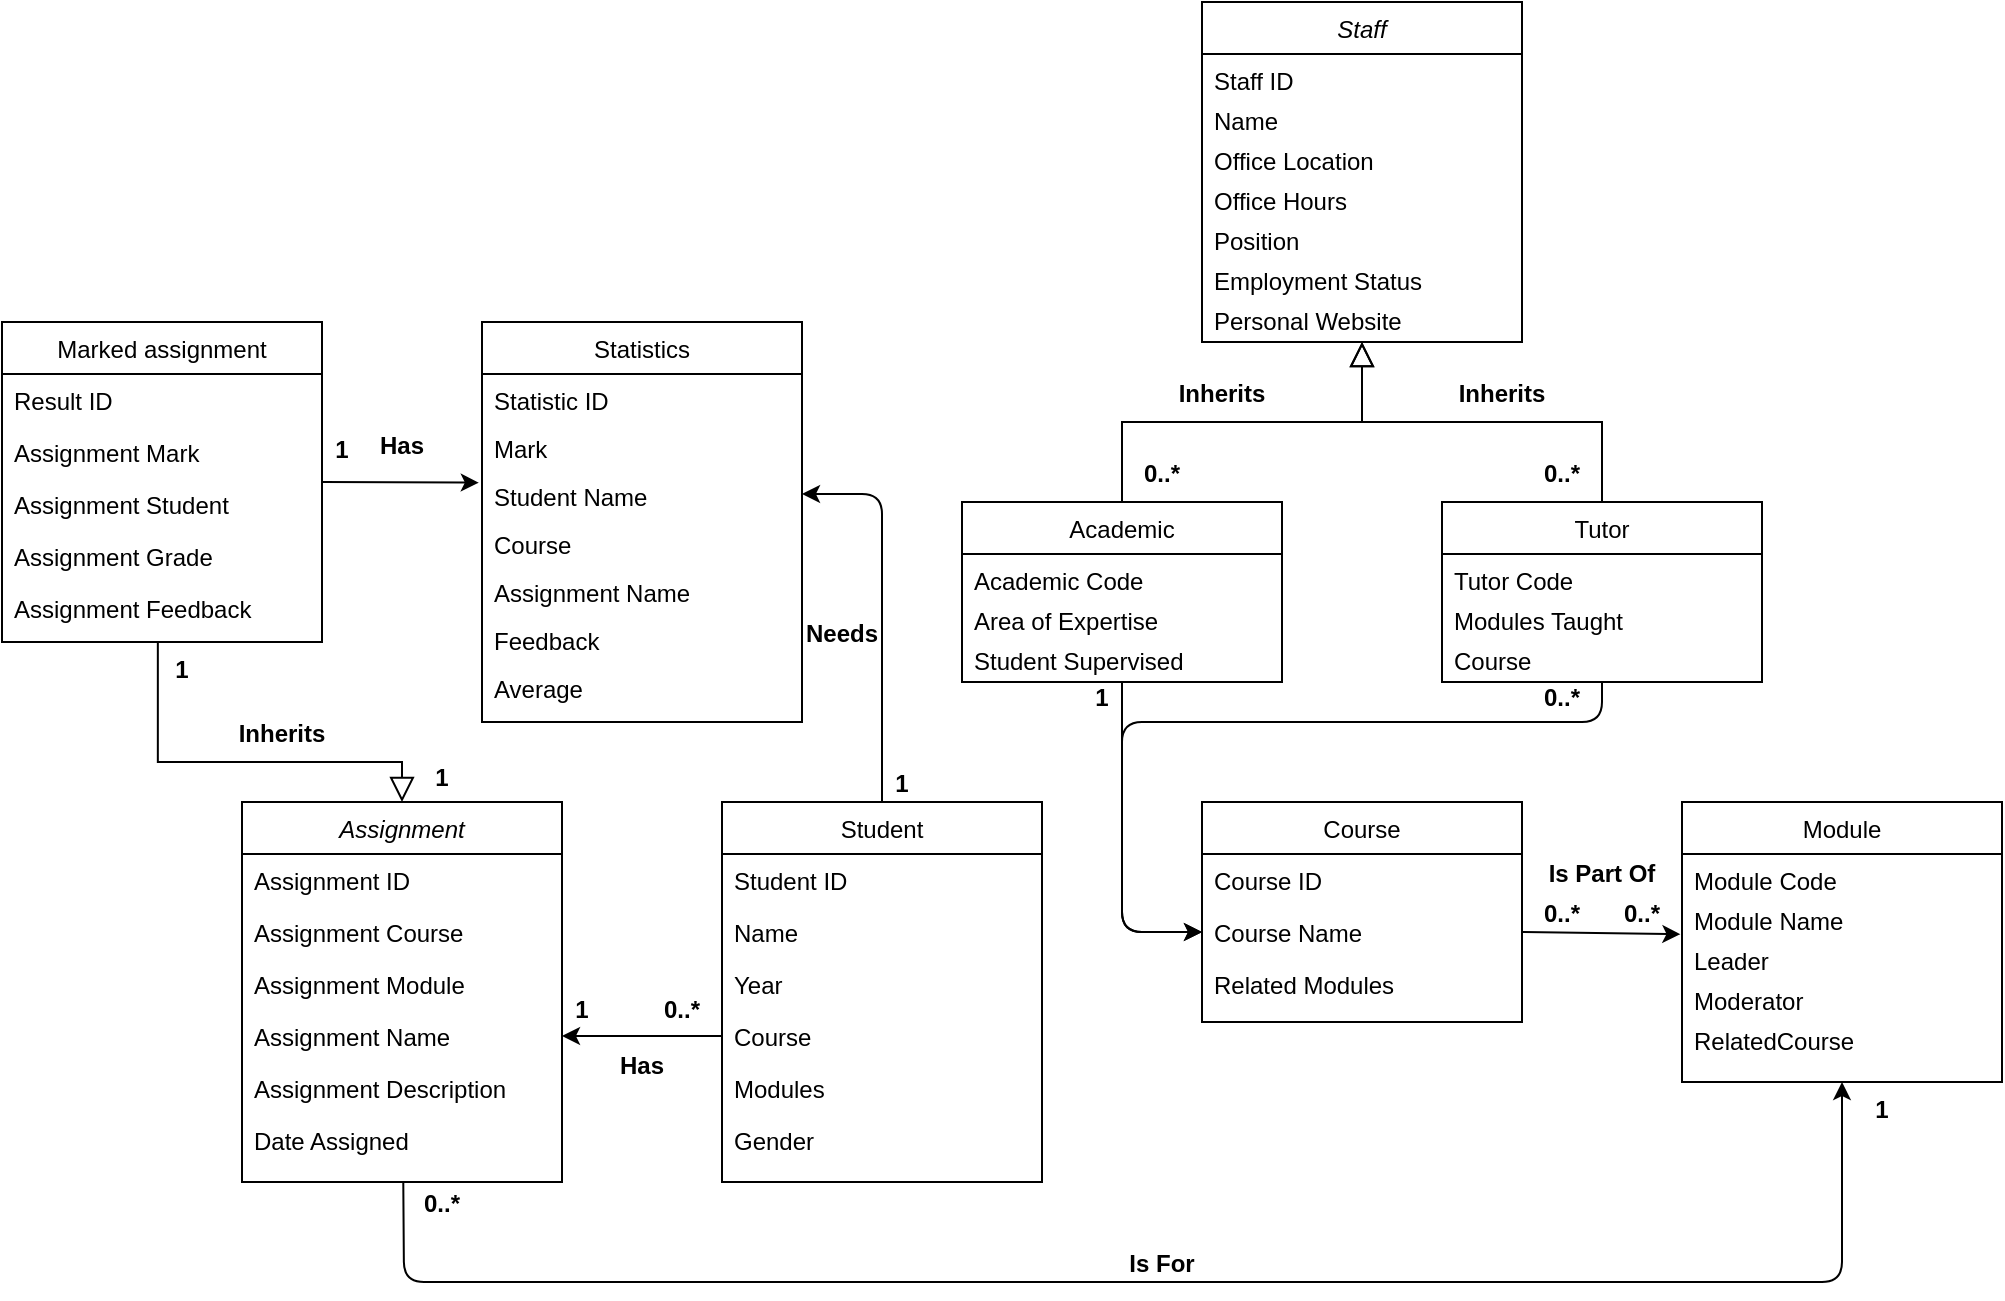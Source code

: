 <mxfile version="13.10.5" type="device"><diagram id="C5RBs43oDa-KdzZeNtuy" name="Page-1"><mxGraphModel dx="2075" dy="677" grid="1" gridSize="10" guides="1" tooltips="1" connect="1" arrows="1" fold="1" page="1" pageScale="1" pageWidth="827" pageHeight="1169" math="0" shadow="0"><root><mxCell id="WIyWlLk6GJQsqaUBKTNV-0"/><mxCell id="WIyWlLk6GJQsqaUBKTNV-1" parent="WIyWlLk6GJQsqaUBKTNV-0"/><mxCell id="zkfFHV4jXpPFQw0GAbJ--0" value="Student" style="swimlane;fontStyle=0;align=center;verticalAlign=top;childLayout=stackLayout;horizontal=1;startSize=26;horizontalStack=0;resizeParent=1;resizeLast=0;collapsible=1;marginBottom=0;rounded=0;shadow=0;strokeWidth=1;" parent="WIyWlLk6GJQsqaUBKTNV-1" vertex="1"><mxGeometry x="-120" y="400" width="160" height="190" as="geometry"><mxRectangle x="230" y="140" width="160" height="26" as="alternateBounds"/></mxGeometry></mxCell><mxCell id="zkfFHV4jXpPFQw0GAbJ--1" value="Student ID" style="text;align=left;verticalAlign=top;spacingLeft=4;spacingRight=4;overflow=hidden;rotatable=0;points=[[0,0.5],[1,0.5]];portConstraint=eastwest;" parent="zkfFHV4jXpPFQw0GAbJ--0" vertex="1"><mxGeometry y="26" width="160" height="26" as="geometry"/></mxCell><mxCell id="kiwdKXvZ2-lB7IH0nXxD-4" value="Name" style="text;align=left;verticalAlign=top;spacingLeft=4;spacingRight=4;overflow=hidden;rotatable=0;points=[[0,0.5],[1,0.5]];portConstraint=eastwest;" vertex="1" parent="zkfFHV4jXpPFQw0GAbJ--0"><mxGeometry y="52" width="160" height="26" as="geometry"/></mxCell><mxCell id="zkfFHV4jXpPFQw0GAbJ--2" value="Year" style="text;align=left;verticalAlign=top;spacingLeft=4;spacingRight=4;overflow=hidden;rotatable=0;points=[[0,0.5],[1,0.5]];portConstraint=eastwest;rounded=0;shadow=0;html=0;" parent="zkfFHV4jXpPFQw0GAbJ--0" vertex="1"><mxGeometry y="78" width="160" height="26" as="geometry"/></mxCell><mxCell id="zkfFHV4jXpPFQw0GAbJ--3" value="Course" style="text;align=left;verticalAlign=top;spacingLeft=4;spacingRight=4;overflow=hidden;rotatable=0;points=[[0,0.5],[1,0.5]];portConstraint=eastwest;rounded=0;shadow=0;html=0;" parent="zkfFHV4jXpPFQw0GAbJ--0" vertex="1"><mxGeometry y="104" width="160" height="26" as="geometry"/></mxCell><mxCell id="zkfFHV4jXpPFQw0GAbJ--5" value="Modules" style="text;align=left;verticalAlign=top;spacingLeft=4;spacingRight=4;overflow=hidden;rotatable=0;points=[[0,0.5],[1,0.5]];portConstraint=eastwest;" parent="zkfFHV4jXpPFQw0GAbJ--0" vertex="1"><mxGeometry y="130" width="160" height="26" as="geometry"/></mxCell><mxCell id="kiwdKXvZ2-lB7IH0nXxD-3" value="Gender" style="text;align=left;verticalAlign=top;spacingLeft=4;spacingRight=4;overflow=hidden;rotatable=0;points=[[0,0.5],[1,0.5]];portConstraint=eastwest;" vertex="1" parent="zkfFHV4jXpPFQw0GAbJ--0"><mxGeometry y="156" width="160" height="34" as="geometry"/></mxCell><mxCell id="zkfFHV4jXpPFQw0GAbJ--13" value="Statistics" style="swimlane;fontStyle=0;align=center;verticalAlign=top;childLayout=stackLayout;horizontal=1;startSize=26;horizontalStack=0;resizeParent=1;resizeLast=0;collapsible=1;marginBottom=0;rounded=0;shadow=0;strokeWidth=1;" parent="WIyWlLk6GJQsqaUBKTNV-1" vertex="1"><mxGeometry x="-240" y="160" width="160" height="200" as="geometry"><mxRectangle x="340" y="380" width="170" height="26" as="alternateBounds"/></mxGeometry></mxCell><mxCell id="zkfFHV4jXpPFQw0GAbJ--14" value="Statistic ID" style="text;align=left;verticalAlign=top;spacingLeft=4;spacingRight=4;overflow=hidden;rotatable=0;points=[[0,0.5],[1,0.5]];portConstraint=eastwest;" parent="zkfFHV4jXpPFQw0GAbJ--13" vertex="1"><mxGeometry y="26" width="160" height="24" as="geometry"/></mxCell><mxCell id="kiwdKXvZ2-lB7IH0nXxD-19" value="Mark" style="text;align=left;verticalAlign=top;spacingLeft=4;spacingRight=4;overflow=hidden;rotatable=0;points=[[0,0.5],[1,0.5]];portConstraint=eastwest;" vertex="1" parent="zkfFHV4jXpPFQw0GAbJ--13"><mxGeometry y="50" width="160" height="24" as="geometry"/></mxCell><mxCell id="kiwdKXvZ2-lB7IH0nXxD-20" value="Student Name" style="text;align=left;verticalAlign=top;spacingLeft=4;spacingRight=4;overflow=hidden;rotatable=0;points=[[0,0.5],[1,0.5]];portConstraint=eastwest;" vertex="1" parent="zkfFHV4jXpPFQw0GAbJ--13"><mxGeometry y="74" width="160" height="24" as="geometry"/></mxCell><mxCell id="kiwdKXvZ2-lB7IH0nXxD-21" value="Course" style="text;align=left;verticalAlign=top;spacingLeft=4;spacingRight=4;overflow=hidden;rotatable=0;points=[[0,0.5],[1,0.5]];portConstraint=eastwest;" vertex="1" parent="zkfFHV4jXpPFQw0GAbJ--13"><mxGeometry y="98" width="160" height="24" as="geometry"/></mxCell><mxCell id="kiwdKXvZ2-lB7IH0nXxD-22" value="Assignment Name" style="text;align=left;verticalAlign=top;spacingLeft=4;spacingRight=4;overflow=hidden;rotatable=0;points=[[0,0.5],[1,0.5]];portConstraint=eastwest;" vertex="1" parent="zkfFHV4jXpPFQw0GAbJ--13"><mxGeometry y="122" width="160" height="24" as="geometry"/></mxCell><mxCell id="kiwdKXvZ2-lB7IH0nXxD-23" value="Feedback" style="text;align=left;verticalAlign=top;spacingLeft=4;spacingRight=4;overflow=hidden;rotatable=0;points=[[0,0.5],[1,0.5]];portConstraint=eastwest;" vertex="1" parent="zkfFHV4jXpPFQw0GAbJ--13"><mxGeometry y="146" width="160" height="24" as="geometry"/></mxCell><mxCell id="kiwdKXvZ2-lB7IH0nXxD-24" value="Average" style="text;align=left;verticalAlign=top;spacingLeft=4;spacingRight=4;overflow=hidden;rotatable=0;points=[[0,0.5],[1,0.5]];portConstraint=eastwest;" vertex="1" parent="zkfFHV4jXpPFQw0GAbJ--13"><mxGeometry y="170" width="160" height="24" as="geometry"/></mxCell><mxCell id="zkfFHV4jXpPFQw0GAbJ--17" value="Course" style="swimlane;fontStyle=0;align=center;verticalAlign=top;childLayout=stackLayout;horizontal=1;startSize=26;horizontalStack=0;resizeParent=1;resizeLast=0;collapsible=1;marginBottom=0;rounded=0;shadow=0;strokeWidth=1;" parent="WIyWlLk6GJQsqaUBKTNV-1" vertex="1"><mxGeometry x="120" y="400" width="160" height="110" as="geometry"><mxRectangle x="550" y="140" width="160" height="26" as="alternateBounds"/></mxGeometry></mxCell><mxCell id="zkfFHV4jXpPFQw0GAbJ--18" value="Course ID" style="text;align=left;verticalAlign=top;spacingLeft=4;spacingRight=4;overflow=hidden;rotatable=0;points=[[0,0.5],[1,0.5]];portConstraint=eastwest;" parent="zkfFHV4jXpPFQw0GAbJ--17" vertex="1"><mxGeometry y="26" width="160" height="26" as="geometry"/></mxCell><mxCell id="zkfFHV4jXpPFQw0GAbJ--19" value="Course Name" style="text;align=left;verticalAlign=top;spacingLeft=4;spacingRight=4;overflow=hidden;rotatable=0;points=[[0,0.5],[1,0.5]];portConstraint=eastwest;rounded=0;shadow=0;html=0;" parent="zkfFHV4jXpPFQw0GAbJ--17" vertex="1"><mxGeometry y="52" width="160" height="26" as="geometry"/></mxCell><mxCell id="zkfFHV4jXpPFQw0GAbJ--20" value="Related Modules" style="text;align=left;verticalAlign=top;spacingLeft=4;spacingRight=4;overflow=hidden;rotatable=0;points=[[0,0.5],[1,0.5]];portConstraint=eastwest;rounded=0;shadow=0;html=0;" parent="zkfFHV4jXpPFQw0GAbJ--17" vertex="1"><mxGeometry y="78" width="160" height="26" as="geometry"/></mxCell><mxCell id="kiwdKXvZ2-lB7IH0nXxD-0" value="Module" style="swimlane;fontStyle=0;align=center;verticalAlign=top;childLayout=stackLayout;horizontal=1;startSize=26;horizontalStack=0;resizeParent=1;resizeLast=0;collapsible=1;marginBottom=0;rounded=0;shadow=0;strokeWidth=1;" vertex="1" parent="WIyWlLk6GJQsqaUBKTNV-1"><mxGeometry x="360" y="400" width="160" height="140" as="geometry"><mxRectangle x="230" y="140" width="160" height="26" as="alternateBounds"/></mxGeometry></mxCell><mxCell id="kiwdKXvZ2-lB7IH0nXxD-12" value="Module Code" style="text;align=left;verticalAlign=top;spacingLeft=4;spacingRight=4;overflow=hidden;rotatable=0;points=[[0,0.5],[1,0.5]];portConstraint=eastwest;" vertex="1" parent="kiwdKXvZ2-lB7IH0nXxD-0"><mxGeometry y="26" width="160" height="20" as="geometry"/></mxCell><mxCell id="kiwdKXvZ2-lB7IH0nXxD-13" value="Module Name" style="text;align=left;verticalAlign=top;spacingLeft=4;spacingRight=4;overflow=hidden;rotatable=0;points=[[0,0.5],[1,0.5]];portConstraint=eastwest;" vertex="1" parent="kiwdKXvZ2-lB7IH0nXxD-0"><mxGeometry y="46" width="160" height="20" as="geometry"/></mxCell><mxCell id="kiwdKXvZ2-lB7IH0nXxD-14" value="Leader" style="text;align=left;verticalAlign=top;spacingLeft=4;spacingRight=4;overflow=hidden;rotatable=0;points=[[0,0.5],[1,0.5]];portConstraint=eastwest;" vertex="1" parent="kiwdKXvZ2-lB7IH0nXxD-0"><mxGeometry y="66" width="160" height="20" as="geometry"/></mxCell><mxCell id="kiwdKXvZ2-lB7IH0nXxD-15" value="Moderator" style="text;align=left;verticalAlign=top;spacingLeft=4;spacingRight=4;overflow=hidden;rotatable=0;points=[[0,0.5],[1,0.5]];portConstraint=eastwest;" vertex="1" parent="kiwdKXvZ2-lB7IH0nXxD-0"><mxGeometry y="86" width="160" height="20" as="geometry"/></mxCell><mxCell id="kiwdKXvZ2-lB7IH0nXxD-16" value="RelatedCourse" style="text;align=left;verticalAlign=top;spacingLeft=4;spacingRight=4;overflow=hidden;rotatable=0;points=[[0,0.5],[1,0.5]];portConstraint=eastwest;" vertex="1" parent="kiwdKXvZ2-lB7IH0nXxD-0"><mxGeometry y="106" width="160" height="20" as="geometry"/></mxCell><mxCell id="kiwdKXvZ2-lB7IH0nXxD-25" value="Assignment" style="swimlane;fontStyle=2;align=center;verticalAlign=top;childLayout=stackLayout;horizontal=1;startSize=26;horizontalStack=0;resizeParent=1;resizeLast=0;collapsible=1;marginBottom=0;rounded=0;shadow=0;strokeWidth=1;" vertex="1" parent="WIyWlLk6GJQsqaUBKTNV-1"><mxGeometry x="-360" y="400" width="160" height="190" as="geometry"><mxRectangle x="230" y="140" width="160" height="26" as="alternateBounds"/></mxGeometry></mxCell><mxCell id="kiwdKXvZ2-lB7IH0nXxD-26" value="Assignment ID" style="text;align=left;verticalAlign=top;spacingLeft=4;spacingRight=4;overflow=hidden;rotatable=0;points=[[0,0.5],[1,0.5]];portConstraint=eastwest;" vertex="1" parent="kiwdKXvZ2-lB7IH0nXxD-25"><mxGeometry y="26" width="160" height="26" as="geometry"/></mxCell><mxCell id="kiwdKXvZ2-lB7IH0nXxD-27" value="Assignment Course" style="text;align=left;verticalAlign=top;spacingLeft=4;spacingRight=4;overflow=hidden;rotatable=0;points=[[0,0.5],[1,0.5]];portConstraint=eastwest;" vertex="1" parent="kiwdKXvZ2-lB7IH0nXxD-25"><mxGeometry y="52" width="160" height="26" as="geometry"/></mxCell><mxCell id="kiwdKXvZ2-lB7IH0nXxD-28" value="Assignment Module" style="text;align=left;verticalAlign=top;spacingLeft=4;spacingRight=4;overflow=hidden;rotatable=0;points=[[0,0.5],[1,0.5]];portConstraint=eastwest;rounded=0;shadow=0;html=0;" vertex="1" parent="kiwdKXvZ2-lB7IH0nXxD-25"><mxGeometry y="78" width="160" height="26" as="geometry"/></mxCell><mxCell id="kiwdKXvZ2-lB7IH0nXxD-29" value="Assignment Name&#10;" style="text;align=left;verticalAlign=top;spacingLeft=4;spacingRight=4;overflow=hidden;rotatable=0;points=[[0,0.5],[1,0.5]];portConstraint=eastwest;rounded=0;shadow=0;html=0;" vertex="1" parent="kiwdKXvZ2-lB7IH0nXxD-25"><mxGeometry y="104" width="160" height="26" as="geometry"/></mxCell><mxCell id="kiwdKXvZ2-lB7IH0nXxD-30" value="Assignment Description" style="text;align=left;verticalAlign=top;spacingLeft=4;spacingRight=4;overflow=hidden;rotatable=0;points=[[0,0.5],[1,0.5]];portConstraint=eastwest;" vertex="1" parent="kiwdKXvZ2-lB7IH0nXxD-25"><mxGeometry y="130" width="160" height="26" as="geometry"/></mxCell><mxCell id="kiwdKXvZ2-lB7IH0nXxD-31" value="Date Assigned" style="text;align=left;verticalAlign=top;spacingLeft=4;spacingRight=4;overflow=hidden;rotatable=0;points=[[0,0.5],[1,0.5]];portConstraint=eastwest;" vertex="1" parent="kiwdKXvZ2-lB7IH0nXxD-25"><mxGeometry y="156" width="160" height="34" as="geometry"/></mxCell><mxCell id="kiwdKXvZ2-lB7IH0nXxD-32" value="Marked assignment" style="swimlane;fontStyle=0;align=center;verticalAlign=top;childLayout=stackLayout;horizontal=1;startSize=26;horizontalStack=0;resizeParent=1;resizeLast=0;collapsible=1;marginBottom=0;rounded=0;shadow=0;strokeWidth=1;" vertex="1" parent="WIyWlLk6GJQsqaUBKTNV-1"><mxGeometry x="-480" y="160" width="160" height="160" as="geometry"><mxRectangle x="230" y="140" width="160" height="26" as="alternateBounds"/></mxGeometry></mxCell><mxCell id="kiwdKXvZ2-lB7IH0nXxD-33" value="Result ID" style="text;align=left;verticalAlign=top;spacingLeft=4;spacingRight=4;overflow=hidden;rotatable=0;points=[[0,0.5],[1,0.5]];portConstraint=eastwest;" vertex="1" parent="kiwdKXvZ2-lB7IH0nXxD-32"><mxGeometry y="26" width="160" height="26" as="geometry"/></mxCell><mxCell id="kiwdKXvZ2-lB7IH0nXxD-34" value="Assignment Mark" style="text;align=left;verticalAlign=top;spacingLeft=4;spacingRight=4;overflow=hidden;rotatable=0;points=[[0,0.5],[1,0.5]];portConstraint=eastwest;" vertex="1" parent="kiwdKXvZ2-lB7IH0nXxD-32"><mxGeometry y="52" width="160" height="26" as="geometry"/></mxCell><mxCell id="kiwdKXvZ2-lB7IH0nXxD-35" value="Assignment Student" style="text;align=left;verticalAlign=top;spacingLeft=4;spacingRight=4;overflow=hidden;rotatable=0;points=[[0,0.5],[1,0.5]];portConstraint=eastwest;rounded=0;shadow=0;html=0;" vertex="1" parent="kiwdKXvZ2-lB7IH0nXxD-32"><mxGeometry y="78" width="160" height="26" as="geometry"/></mxCell><mxCell id="kiwdKXvZ2-lB7IH0nXxD-36" value="Assignment Grade&#10;" style="text;align=left;verticalAlign=top;spacingLeft=4;spacingRight=4;overflow=hidden;rotatable=0;points=[[0,0.5],[1,0.5]];portConstraint=eastwest;rounded=0;shadow=0;html=0;" vertex="1" parent="kiwdKXvZ2-lB7IH0nXxD-32"><mxGeometry y="104" width="160" height="26" as="geometry"/></mxCell><mxCell id="kiwdKXvZ2-lB7IH0nXxD-37" value="Assignment Feedback" style="text;align=left;verticalAlign=top;spacingLeft=4;spacingRight=4;overflow=hidden;rotatable=0;points=[[0,0.5],[1,0.5]];portConstraint=eastwest;" vertex="1" parent="kiwdKXvZ2-lB7IH0nXxD-32"><mxGeometry y="130" width="160" height="26" as="geometry"/></mxCell><mxCell id="kiwdKXvZ2-lB7IH0nXxD-43" value="Tutor" style="swimlane;fontStyle=0;align=center;verticalAlign=top;childLayout=stackLayout;horizontal=1;startSize=26;horizontalStack=0;resizeParent=1;resizeLast=0;collapsible=1;marginBottom=0;rounded=0;shadow=0;strokeWidth=1;" vertex="1" parent="WIyWlLk6GJQsqaUBKTNV-1"><mxGeometry x="240" y="250" width="160" height="90" as="geometry"><mxRectangle x="230" y="140" width="160" height="26" as="alternateBounds"/></mxGeometry></mxCell><mxCell id="kiwdKXvZ2-lB7IH0nXxD-44" value="Tutor Code" style="text;align=left;verticalAlign=top;spacingLeft=4;spacingRight=4;overflow=hidden;rotatable=0;points=[[0,0.5],[1,0.5]];portConstraint=eastwest;" vertex="1" parent="kiwdKXvZ2-lB7IH0nXxD-43"><mxGeometry y="26" width="160" height="20" as="geometry"/></mxCell><mxCell id="kiwdKXvZ2-lB7IH0nXxD-45" value="Modules Taught" style="text;align=left;verticalAlign=top;spacingLeft=4;spacingRight=4;overflow=hidden;rotatable=0;points=[[0,0.5],[1,0.5]];portConstraint=eastwest;" vertex="1" parent="kiwdKXvZ2-lB7IH0nXxD-43"><mxGeometry y="46" width="160" height="20" as="geometry"/></mxCell><mxCell id="kiwdKXvZ2-lB7IH0nXxD-46" value="Course" style="text;align=left;verticalAlign=top;spacingLeft=4;spacingRight=4;overflow=hidden;rotatable=0;points=[[0,0.5],[1,0.5]];portConstraint=eastwest;" vertex="1" parent="kiwdKXvZ2-lB7IH0nXxD-43"><mxGeometry y="66" width="160" height="20" as="geometry"/></mxCell><mxCell id="kiwdKXvZ2-lB7IH0nXxD-49" value="Academic" style="swimlane;fontStyle=0;align=center;verticalAlign=top;childLayout=stackLayout;horizontal=1;startSize=26;horizontalStack=0;resizeParent=1;resizeLast=0;collapsible=1;marginBottom=0;rounded=0;shadow=0;strokeWidth=1;" vertex="1" parent="WIyWlLk6GJQsqaUBKTNV-1"><mxGeometry y="250" width="160" height="90" as="geometry"><mxRectangle x="230" y="140" width="160" height="26" as="alternateBounds"/></mxGeometry></mxCell><mxCell id="kiwdKXvZ2-lB7IH0nXxD-50" value="Academic Code" style="text;align=left;verticalAlign=top;spacingLeft=4;spacingRight=4;overflow=hidden;rotatable=0;points=[[0,0.5],[1,0.5]];portConstraint=eastwest;" vertex="1" parent="kiwdKXvZ2-lB7IH0nXxD-49"><mxGeometry y="26" width="160" height="20" as="geometry"/></mxCell><mxCell id="kiwdKXvZ2-lB7IH0nXxD-51" value="Area of Expertise" style="text;align=left;verticalAlign=top;spacingLeft=4;spacingRight=4;overflow=hidden;rotatable=0;points=[[0,0.5],[1,0.5]];portConstraint=eastwest;" vertex="1" parent="kiwdKXvZ2-lB7IH0nXxD-49"><mxGeometry y="46" width="160" height="20" as="geometry"/></mxCell><mxCell id="kiwdKXvZ2-lB7IH0nXxD-52" value="Student Supervised" style="text;align=left;verticalAlign=top;spacingLeft=4;spacingRight=4;overflow=hidden;rotatable=0;points=[[0,0.5],[1,0.5]];portConstraint=eastwest;" vertex="1" parent="kiwdKXvZ2-lB7IH0nXxD-49"><mxGeometry y="66" width="160" height="20" as="geometry"/></mxCell><mxCell id="kiwdKXvZ2-lB7IH0nXxD-55" value="Staff" style="swimlane;fontStyle=2;align=center;verticalAlign=top;childLayout=stackLayout;horizontal=1;startSize=26;horizontalStack=0;resizeParent=1;resizeLast=0;collapsible=1;marginBottom=0;rounded=0;shadow=0;strokeWidth=1;" vertex="1" parent="WIyWlLk6GJQsqaUBKTNV-1"><mxGeometry x="120" width="160" height="170" as="geometry"><mxRectangle x="230" y="140" width="160" height="26" as="alternateBounds"/></mxGeometry></mxCell><mxCell id="kiwdKXvZ2-lB7IH0nXxD-56" value="Staff ID" style="text;align=left;verticalAlign=top;spacingLeft=4;spacingRight=4;overflow=hidden;rotatable=0;points=[[0,0.5],[1,0.5]];portConstraint=eastwest;" vertex="1" parent="kiwdKXvZ2-lB7IH0nXxD-55"><mxGeometry y="26" width="160" height="20" as="geometry"/></mxCell><mxCell id="kiwdKXvZ2-lB7IH0nXxD-57" value="Name" style="text;align=left;verticalAlign=top;spacingLeft=4;spacingRight=4;overflow=hidden;rotatable=0;points=[[0,0.5],[1,0.5]];portConstraint=eastwest;" vertex="1" parent="kiwdKXvZ2-lB7IH0nXxD-55"><mxGeometry y="46" width="160" height="20" as="geometry"/></mxCell><mxCell id="kiwdKXvZ2-lB7IH0nXxD-58" value="Office Location" style="text;align=left;verticalAlign=top;spacingLeft=4;spacingRight=4;overflow=hidden;rotatable=0;points=[[0,0.5],[1,0.5]];portConstraint=eastwest;" vertex="1" parent="kiwdKXvZ2-lB7IH0nXxD-55"><mxGeometry y="66" width="160" height="20" as="geometry"/></mxCell><mxCell id="kiwdKXvZ2-lB7IH0nXxD-59" value="Office Hours" style="text;align=left;verticalAlign=top;spacingLeft=4;spacingRight=4;overflow=hidden;rotatable=0;points=[[0,0.5],[1,0.5]];portConstraint=eastwest;" vertex="1" parent="kiwdKXvZ2-lB7IH0nXxD-55"><mxGeometry y="86" width="160" height="20" as="geometry"/></mxCell><mxCell id="kiwdKXvZ2-lB7IH0nXxD-60" value="Position&#10;" style="text;align=left;verticalAlign=top;spacingLeft=4;spacingRight=4;overflow=hidden;rotatable=0;points=[[0,0.5],[1,0.5]];portConstraint=eastwest;" vertex="1" parent="kiwdKXvZ2-lB7IH0nXxD-55"><mxGeometry y="106" width="160" height="20" as="geometry"/></mxCell><mxCell id="kiwdKXvZ2-lB7IH0nXxD-61" value="Employment Status" style="text;align=left;verticalAlign=top;spacingLeft=4;spacingRight=4;overflow=hidden;rotatable=0;points=[[0,0.5],[1,0.5]];portConstraint=eastwest;" vertex="1" parent="kiwdKXvZ2-lB7IH0nXxD-55"><mxGeometry y="126" width="160" height="20" as="geometry"/></mxCell><mxCell id="kiwdKXvZ2-lB7IH0nXxD-62" value="Personal Website" style="text;align=left;verticalAlign=top;spacingLeft=4;spacingRight=4;overflow=hidden;rotatable=0;points=[[0,0.5],[1,0.5]];portConstraint=eastwest;" vertex="1" parent="kiwdKXvZ2-lB7IH0nXxD-55"><mxGeometry y="146" width="160" height="20" as="geometry"/></mxCell><mxCell id="kiwdKXvZ2-lB7IH0nXxD-64" value="" style="endArrow=block;endSize=10;endFill=0;shadow=0;strokeWidth=1;rounded=0;edgeStyle=elbowEdgeStyle;elbow=vertical;exitX=0.5;exitY=0;exitDx=0;exitDy=0;" edge="1" parent="WIyWlLk6GJQsqaUBKTNV-1" source="kiwdKXvZ2-lB7IH0nXxD-43"><mxGeometry width="160" relative="1" as="geometry"><mxPoint x="320" y="240" as="sourcePoint"/><mxPoint x="200" y="170" as="targetPoint"/></mxGeometry></mxCell><mxCell id="kiwdKXvZ2-lB7IH0nXxD-63" value="" style="endArrow=block;endSize=10;endFill=0;shadow=0;strokeWidth=1;rounded=0;edgeStyle=elbowEdgeStyle;elbow=vertical;exitX=0.5;exitY=0;exitDx=0;exitDy=0;entryX=0.5;entryY=1;entryDx=0;entryDy=0;" edge="1" parent="WIyWlLk6GJQsqaUBKTNV-1" source="kiwdKXvZ2-lB7IH0nXxD-49" target="kiwdKXvZ2-lB7IH0nXxD-55"><mxGeometry width="160" relative="1" as="geometry"><mxPoint x="80" y="210" as="sourcePoint"/><mxPoint x="190" y="180" as="targetPoint"/><Array as="points"><mxPoint x="130" y="210"/></Array></mxGeometry></mxCell><mxCell id="kiwdKXvZ2-lB7IH0nXxD-71" value="" style="endArrow=block;endSize=10;endFill=0;shadow=0;strokeWidth=1;rounded=0;edgeStyle=elbowEdgeStyle;elbow=vertical;entryX=0.5;entryY=0;entryDx=0;entryDy=0;exitX=0.487;exitY=1.149;exitDx=0;exitDy=0;exitPerimeter=0;" edge="1" parent="WIyWlLk6GJQsqaUBKTNV-1" source="kiwdKXvZ2-lB7IH0nXxD-37" target="kiwdKXvZ2-lB7IH0nXxD-25"><mxGeometry width="160" relative="1" as="geometry"><mxPoint x="-350" y="240" as="sourcePoint"/><mxPoint x="899" y="200" as="targetPoint"/><Array as="points"><mxPoint x="-390" y="380"/></Array></mxGeometry></mxCell><mxCell id="kiwdKXvZ2-lB7IH0nXxD-83" value="" style="endArrow=classic;html=1;exitX=1;exitY=0.5;exitDx=0;exitDy=0;entryX=-0.005;entryY=0.004;entryDx=0;entryDy=0;entryPerimeter=0;" edge="1" parent="WIyWlLk6GJQsqaUBKTNV-1" source="zkfFHV4jXpPFQw0GAbJ--19" target="kiwdKXvZ2-lB7IH0nXxD-14"><mxGeometry width="50" height="50" relative="1" as="geometry"><mxPoint x="280" y="520.5" as="sourcePoint"/><mxPoint x="357" y="522" as="targetPoint"/></mxGeometry></mxCell><mxCell id="kiwdKXvZ2-lB7IH0nXxD-84" value="" style="endArrow=classic;html=1;exitX=0;exitY=0.5;exitDx=0;exitDy=0;entryX=1;entryY=0.5;entryDx=0;entryDy=0;" edge="1" parent="WIyWlLk6GJQsqaUBKTNV-1" source="zkfFHV4jXpPFQw0GAbJ--3" target="kiwdKXvZ2-lB7IH0nXxD-29"><mxGeometry width="50" height="50" relative="1" as="geometry"><mxPoint y="510" as="sourcePoint"/><mxPoint x="50" y="460" as="targetPoint"/></mxGeometry></mxCell><mxCell id="kiwdKXvZ2-lB7IH0nXxD-85" value="" style="endArrow=classic;html=1;exitX=1;exitY=0.5;exitDx=0;exitDy=0;entryX=-0.01;entryY=0.263;entryDx=0;entryDy=0;entryPerimeter=0;" edge="1" parent="WIyWlLk6GJQsqaUBKTNV-1" source="kiwdKXvZ2-lB7IH0nXxD-32" target="kiwdKXvZ2-lB7IH0nXxD-20"><mxGeometry width="50" height="50" relative="1" as="geometry"><mxPoint y="430" as="sourcePoint"/><mxPoint x="50" y="380" as="targetPoint"/></mxGeometry></mxCell><mxCell id="kiwdKXvZ2-lB7IH0nXxD-86" value="" style="endArrow=classic;html=1;exitX=0.5;exitY=1;exitDx=0;exitDy=0;entryX=0;entryY=0.5;entryDx=0;entryDy=0;" edge="1" parent="WIyWlLk6GJQsqaUBKTNV-1" source="kiwdKXvZ2-lB7IH0nXxD-49" target="zkfFHV4jXpPFQw0GAbJ--19"><mxGeometry width="50" height="50" relative="1" as="geometry"><mxPoint x="220" y="230" as="sourcePoint"/><mxPoint x="250" y="230" as="targetPoint"/><Array as="points"><mxPoint x="80" y="465"/></Array></mxGeometry></mxCell><mxCell id="kiwdKXvZ2-lB7IH0nXxD-88" value="" style="endArrow=classic;html=1;exitX=0.5;exitY=1;exitDx=0;exitDy=0;entryX=0;entryY=0.5;entryDx=0;entryDy=0;" edge="1" parent="WIyWlLk6GJQsqaUBKTNV-1" source="kiwdKXvZ2-lB7IH0nXxD-43" target="zkfFHV4jXpPFQw0GAbJ--19"><mxGeometry width="50" height="50" relative="1" as="geometry"><mxPoint x="330" y="410" as="sourcePoint"/><mxPoint x="380" y="360" as="targetPoint"/><Array as="points"><mxPoint x="320" y="360"/><mxPoint x="80" y="360"/><mxPoint x="80" y="465"/></Array></mxGeometry></mxCell><mxCell id="kiwdKXvZ2-lB7IH0nXxD-89" value="" style="endArrow=classic;html=1;exitX=0.5;exitY=0;exitDx=0;exitDy=0;entryX=1;entryY=0.5;entryDx=0;entryDy=0;" edge="1" parent="WIyWlLk6GJQsqaUBKTNV-1" source="zkfFHV4jXpPFQw0GAbJ--0" target="kiwdKXvZ2-lB7IH0nXxD-20"><mxGeometry width="50" height="50" relative="1" as="geometry"><mxPoint x="10" y="430" as="sourcePoint"/><mxPoint x="60" y="380" as="targetPoint"/><Array as="points"><mxPoint x="-40" y="246"/></Array></mxGeometry></mxCell><mxCell id="kiwdKXvZ2-lB7IH0nXxD-91" value="" style="endArrow=classic;html=1;exitX=0.504;exitY=0.987;exitDx=0;exitDy=0;exitPerimeter=0;entryX=0.5;entryY=1;entryDx=0;entryDy=0;" edge="1" parent="WIyWlLk6GJQsqaUBKTNV-1" source="kiwdKXvZ2-lB7IH0nXxD-31" target="kiwdKXvZ2-lB7IH0nXxD-0"><mxGeometry width="50" height="50" relative="1" as="geometry"><mxPoint x="10" y="510" as="sourcePoint"/><mxPoint x="60" y="460" as="targetPoint"/><Array as="points"><mxPoint x="-279" y="640"/><mxPoint x="440" y="640"/></Array></mxGeometry></mxCell><mxCell id="kiwdKXvZ2-lB7IH0nXxD-92" value="1" style="text;align=center;fontStyle=1;verticalAlign=middle;spacingLeft=3;spacingRight=3;strokeColor=none;rotatable=0;points=[[0,0.5],[1,0.5]];portConstraint=eastwest;" vertex="1" parent="WIyWlLk6GJQsqaUBKTNV-1"><mxGeometry x="450" y="540" width="20" height="26" as="geometry"/></mxCell><mxCell id="kiwdKXvZ2-lB7IH0nXxD-94" value="1" style="text;align=center;fontStyle=1;verticalAlign=middle;spacingLeft=3;spacingRight=3;strokeColor=none;rotatable=0;points=[[0,0.5],[1,0.5]];portConstraint=eastwest;" vertex="1" parent="WIyWlLk6GJQsqaUBKTNV-1"><mxGeometry x="60" y="334" width="20" height="26" as="geometry"/></mxCell><mxCell id="kiwdKXvZ2-lB7IH0nXxD-95" value="1" style="text;align=center;fontStyle=1;verticalAlign=middle;spacingLeft=3;spacingRight=3;strokeColor=none;rotatable=0;points=[[0,0.5],[1,0.5]];portConstraint=eastwest;" vertex="1" parent="WIyWlLk6GJQsqaUBKTNV-1"><mxGeometry x="-400" y="320" width="20" height="26" as="geometry"/></mxCell><mxCell id="kiwdKXvZ2-lB7IH0nXxD-96" value="1" style="text;align=center;fontStyle=1;verticalAlign=middle;spacingLeft=3;spacingRight=3;strokeColor=none;rotatable=0;points=[[0,0.5],[1,0.5]];portConstraint=eastwest;" vertex="1" parent="WIyWlLk6GJQsqaUBKTNV-1"><mxGeometry x="-270" y="374" width="20" height="26" as="geometry"/></mxCell><mxCell id="kiwdKXvZ2-lB7IH0nXxD-97" value="1" style="text;align=center;fontStyle=1;verticalAlign=middle;spacingLeft=3;spacingRight=3;strokeColor=none;rotatable=0;points=[[0,0.5],[1,0.5]];portConstraint=eastwest;" vertex="1" parent="WIyWlLk6GJQsqaUBKTNV-1"><mxGeometry x="-200" y="490" width="20" height="26" as="geometry"/></mxCell><mxCell id="kiwdKXvZ2-lB7IH0nXxD-98" value="0..*" style="text;align=center;fontStyle=1;verticalAlign=middle;spacingLeft=3;spacingRight=3;strokeColor=none;rotatable=0;points=[[0,0.5],[1,0.5]];portConstraint=eastwest;" vertex="1" parent="WIyWlLk6GJQsqaUBKTNV-1"><mxGeometry x="-160" y="490" width="40" height="26" as="geometry"/></mxCell><mxCell id="kiwdKXvZ2-lB7IH0nXxD-99" value="0..*" style="text;align=center;fontStyle=1;verticalAlign=middle;spacingLeft=3;spacingRight=3;strokeColor=none;rotatable=0;points=[[0,0.5],[1,0.5]];portConstraint=eastwest;" vertex="1" parent="WIyWlLk6GJQsqaUBKTNV-1"><mxGeometry x="320" y="442" width="40" height="26" as="geometry"/></mxCell><mxCell id="kiwdKXvZ2-lB7IH0nXxD-100" value="1" style="text;align=center;fontStyle=1;verticalAlign=middle;spacingLeft=3;spacingRight=3;strokeColor=none;rotatable=0;points=[[0,0.5],[1,0.5]];portConstraint=eastwest;" vertex="1" parent="WIyWlLk6GJQsqaUBKTNV-1"><mxGeometry x="-320" y="210" width="20" height="26" as="geometry"/></mxCell><mxCell id="kiwdKXvZ2-lB7IH0nXxD-101" value="0..*" style="text;align=center;fontStyle=1;verticalAlign=middle;spacingLeft=3;spacingRight=3;strokeColor=none;rotatable=0;points=[[0,0.5],[1,0.5]];portConstraint=eastwest;" vertex="1" parent="WIyWlLk6GJQsqaUBKTNV-1"><mxGeometry x="280" y="440" width="40" height="30" as="geometry"/></mxCell><mxCell id="kiwdKXvZ2-lB7IH0nXxD-102" value="1" style="text;align=center;fontStyle=1;verticalAlign=middle;spacingLeft=3;spacingRight=3;strokeColor=none;rotatable=0;points=[[0,0.5],[1,0.5]];portConstraint=eastwest;" vertex="1" parent="WIyWlLk6GJQsqaUBKTNV-1"><mxGeometry x="-40" y="380" width="20" height="20" as="geometry"/></mxCell><mxCell id="kiwdKXvZ2-lB7IH0nXxD-104" value="0..*" style="text;align=center;fontStyle=1;verticalAlign=middle;spacingLeft=3;spacingRight=3;strokeColor=none;rotatable=0;points=[[0,0.5],[1,0.5]];portConstraint=eastwest;" vertex="1" parent="WIyWlLk6GJQsqaUBKTNV-1"><mxGeometry x="280" y="332" width="40" height="30" as="geometry"/></mxCell><mxCell id="kiwdKXvZ2-lB7IH0nXxD-105" value="0..*" style="text;align=center;fontStyle=1;verticalAlign=middle;spacingLeft=3;spacingRight=3;strokeColor=none;rotatable=0;points=[[0,0.5],[1,0.5]];portConstraint=eastwest;" vertex="1" parent="WIyWlLk6GJQsqaUBKTNV-1"><mxGeometry x="-280" y="585" width="40" height="30" as="geometry"/></mxCell><mxCell id="kiwdKXvZ2-lB7IH0nXxD-106" value="0..*" style="text;align=center;fontStyle=1;verticalAlign=middle;spacingLeft=3;spacingRight=3;strokeColor=none;rotatable=0;points=[[0,0.5],[1,0.5]];portConstraint=eastwest;" vertex="1" parent="WIyWlLk6GJQsqaUBKTNV-1"><mxGeometry x="80" y="220" width="40" height="30" as="geometry"/></mxCell><mxCell id="kiwdKXvZ2-lB7IH0nXxD-107" value="0..*" style="text;align=center;fontStyle=1;verticalAlign=middle;spacingLeft=3;spacingRight=3;strokeColor=none;rotatable=0;points=[[0,0.5],[1,0.5]];portConstraint=eastwest;" vertex="1" parent="WIyWlLk6GJQsqaUBKTNV-1"><mxGeometry x="280" y="220" width="40" height="30" as="geometry"/></mxCell><mxCell id="kiwdKXvZ2-lB7IH0nXxD-108" value="Inherits" style="text;align=center;fontStyle=1;verticalAlign=middle;spacingLeft=3;spacingRight=3;strokeColor=none;rotatable=0;points=[[0,0.5],[1,0.5]];portConstraint=eastwest;" vertex="1" parent="WIyWlLk6GJQsqaUBKTNV-1"><mxGeometry x="-360" y="350" width="40" height="30" as="geometry"/></mxCell><mxCell id="kiwdKXvZ2-lB7IH0nXxD-109" value="Inherits" style="text;align=center;fontStyle=1;verticalAlign=middle;spacingLeft=3;spacingRight=3;strokeColor=none;rotatable=0;points=[[0,0.5],[1,0.5]];portConstraint=eastwest;" vertex="1" parent="WIyWlLk6GJQsqaUBKTNV-1"><mxGeometry x="110" y="180" width="40" height="30" as="geometry"/></mxCell><mxCell id="kiwdKXvZ2-lB7IH0nXxD-110" value="Inherits" style="text;align=center;fontStyle=1;verticalAlign=middle;spacingLeft=3;spacingRight=3;strokeColor=none;rotatable=0;points=[[0,0.5],[1,0.5]];portConstraint=eastwest;" vertex="1" parent="WIyWlLk6GJQsqaUBKTNV-1"><mxGeometry x="250" y="180" width="40" height="30" as="geometry"/></mxCell><mxCell id="kiwdKXvZ2-lB7IH0nXxD-112" value="Is For" style="text;align=center;fontStyle=1;verticalAlign=middle;spacingLeft=3;spacingRight=3;strokeColor=none;rotatable=0;points=[[0,0.5],[1,0.5]];portConstraint=eastwest;" vertex="1" parent="WIyWlLk6GJQsqaUBKTNV-1"><mxGeometry x="80" y="615" width="40" height="30" as="geometry"/></mxCell><mxCell id="kiwdKXvZ2-lB7IH0nXxD-113" value="Has" style="text;align=center;fontStyle=1;verticalAlign=middle;spacingLeft=3;spacingRight=3;strokeColor=none;rotatable=0;points=[[0,0.5],[1,0.5]];portConstraint=eastwest;" vertex="1" parent="WIyWlLk6GJQsqaUBKTNV-1"><mxGeometry x="-180" y="516" width="40" height="30" as="geometry"/></mxCell><mxCell id="kiwdKXvZ2-lB7IH0nXxD-114" value="Needs" style="text;align=center;fontStyle=1;verticalAlign=middle;spacingLeft=3;spacingRight=3;strokeColor=none;rotatable=0;points=[[0,0.5],[1,0.5]];portConstraint=eastwest;" vertex="1" parent="WIyWlLk6GJQsqaUBKTNV-1"><mxGeometry x="-80" y="300" width="40" height="30" as="geometry"/></mxCell><mxCell id="kiwdKXvZ2-lB7IH0nXxD-115" value="Has" style="text;align=center;fontStyle=1;verticalAlign=middle;spacingLeft=3;spacingRight=3;strokeColor=none;rotatable=0;points=[[0,0.5],[1,0.5]];portConstraint=eastwest;" vertex="1" parent="WIyWlLk6GJQsqaUBKTNV-1"><mxGeometry x="-300" y="206" width="40" height="30" as="geometry"/></mxCell><mxCell id="kiwdKXvZ2-lB7IH0nXxD-116" value="Is Part Of" style="text;align=center;fontStyle=1;verticalAlign=middle;spacingLeft=3;spacingRight=3;strokeColor=none;rotatable=0;points=[[0,0.5],[1,0.5]];portConstraint=eastwest;" vertex="1" parent="WIyWlLk6GJQsqaUBKTNV-1"><mxGeometry x="300" y="420" width="40" height="30" as="geometry"/></mxCell></root></mxGraphModel></diagram></mxfile>